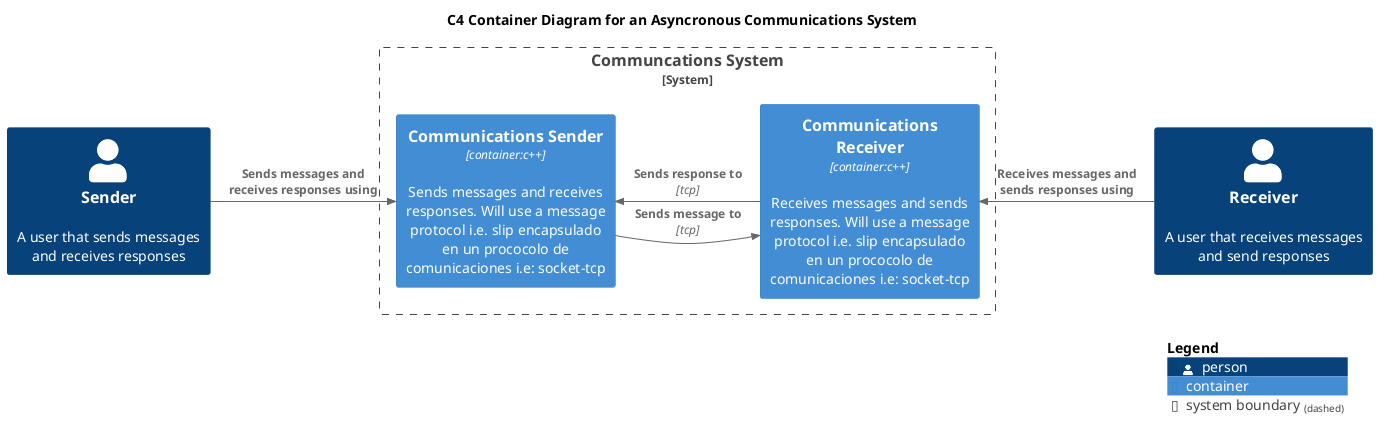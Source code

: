 @startuml
!include <C4/C4_Component>

AddRelTag("invisible", $textColor="transparent", $lineColor="transparent", $lineStyle = DashedLine())

title C4 Container Diagram for an Asyncronous Communications System

'----------------------------------------------------------------
'Actors
'----------------------------------------------------------------
Person(sender, "Sender", "A user that sends messages and receives responses")
Person(receiver, "Receiver", "A user that receives messages and send responses")

'----------------------------------------------------------------
'Components
'----------------------------------------------------------------
System_Boundary(comms_sys, "Communcations System") {
    Container(comms_snd, "Communications Sender", "container:c++", "Sends messages and receives responses. Will use a message protocol i.e. slip encapsulado en un prococolo de comunicaciones i.e: socket-tcp")
    Container(comms_rcv, "Communications Receiver", "container:c++", "Receives messages and sends responses. Will use a message protocol i.e. slip encapsulado en un prococolo de comunicaciones i.e: socket-tcp")
}

'----------------------------------------------------------------
'Relations
'----------------------------------------------------------------
Rel_R(sender, comms_snd, "Sends messages and receives responses using", "")
Rel_R(comms_snd, comms_rcv, "Sends message to", "tcp")
Rel_L(comms_rcv, comms_snd, "Sends response to", "tcp")
Rel_L(receiver, comms_rcv, "Receives messages and sends responses using", "")

SHOW_LEGEND()

@enduml
